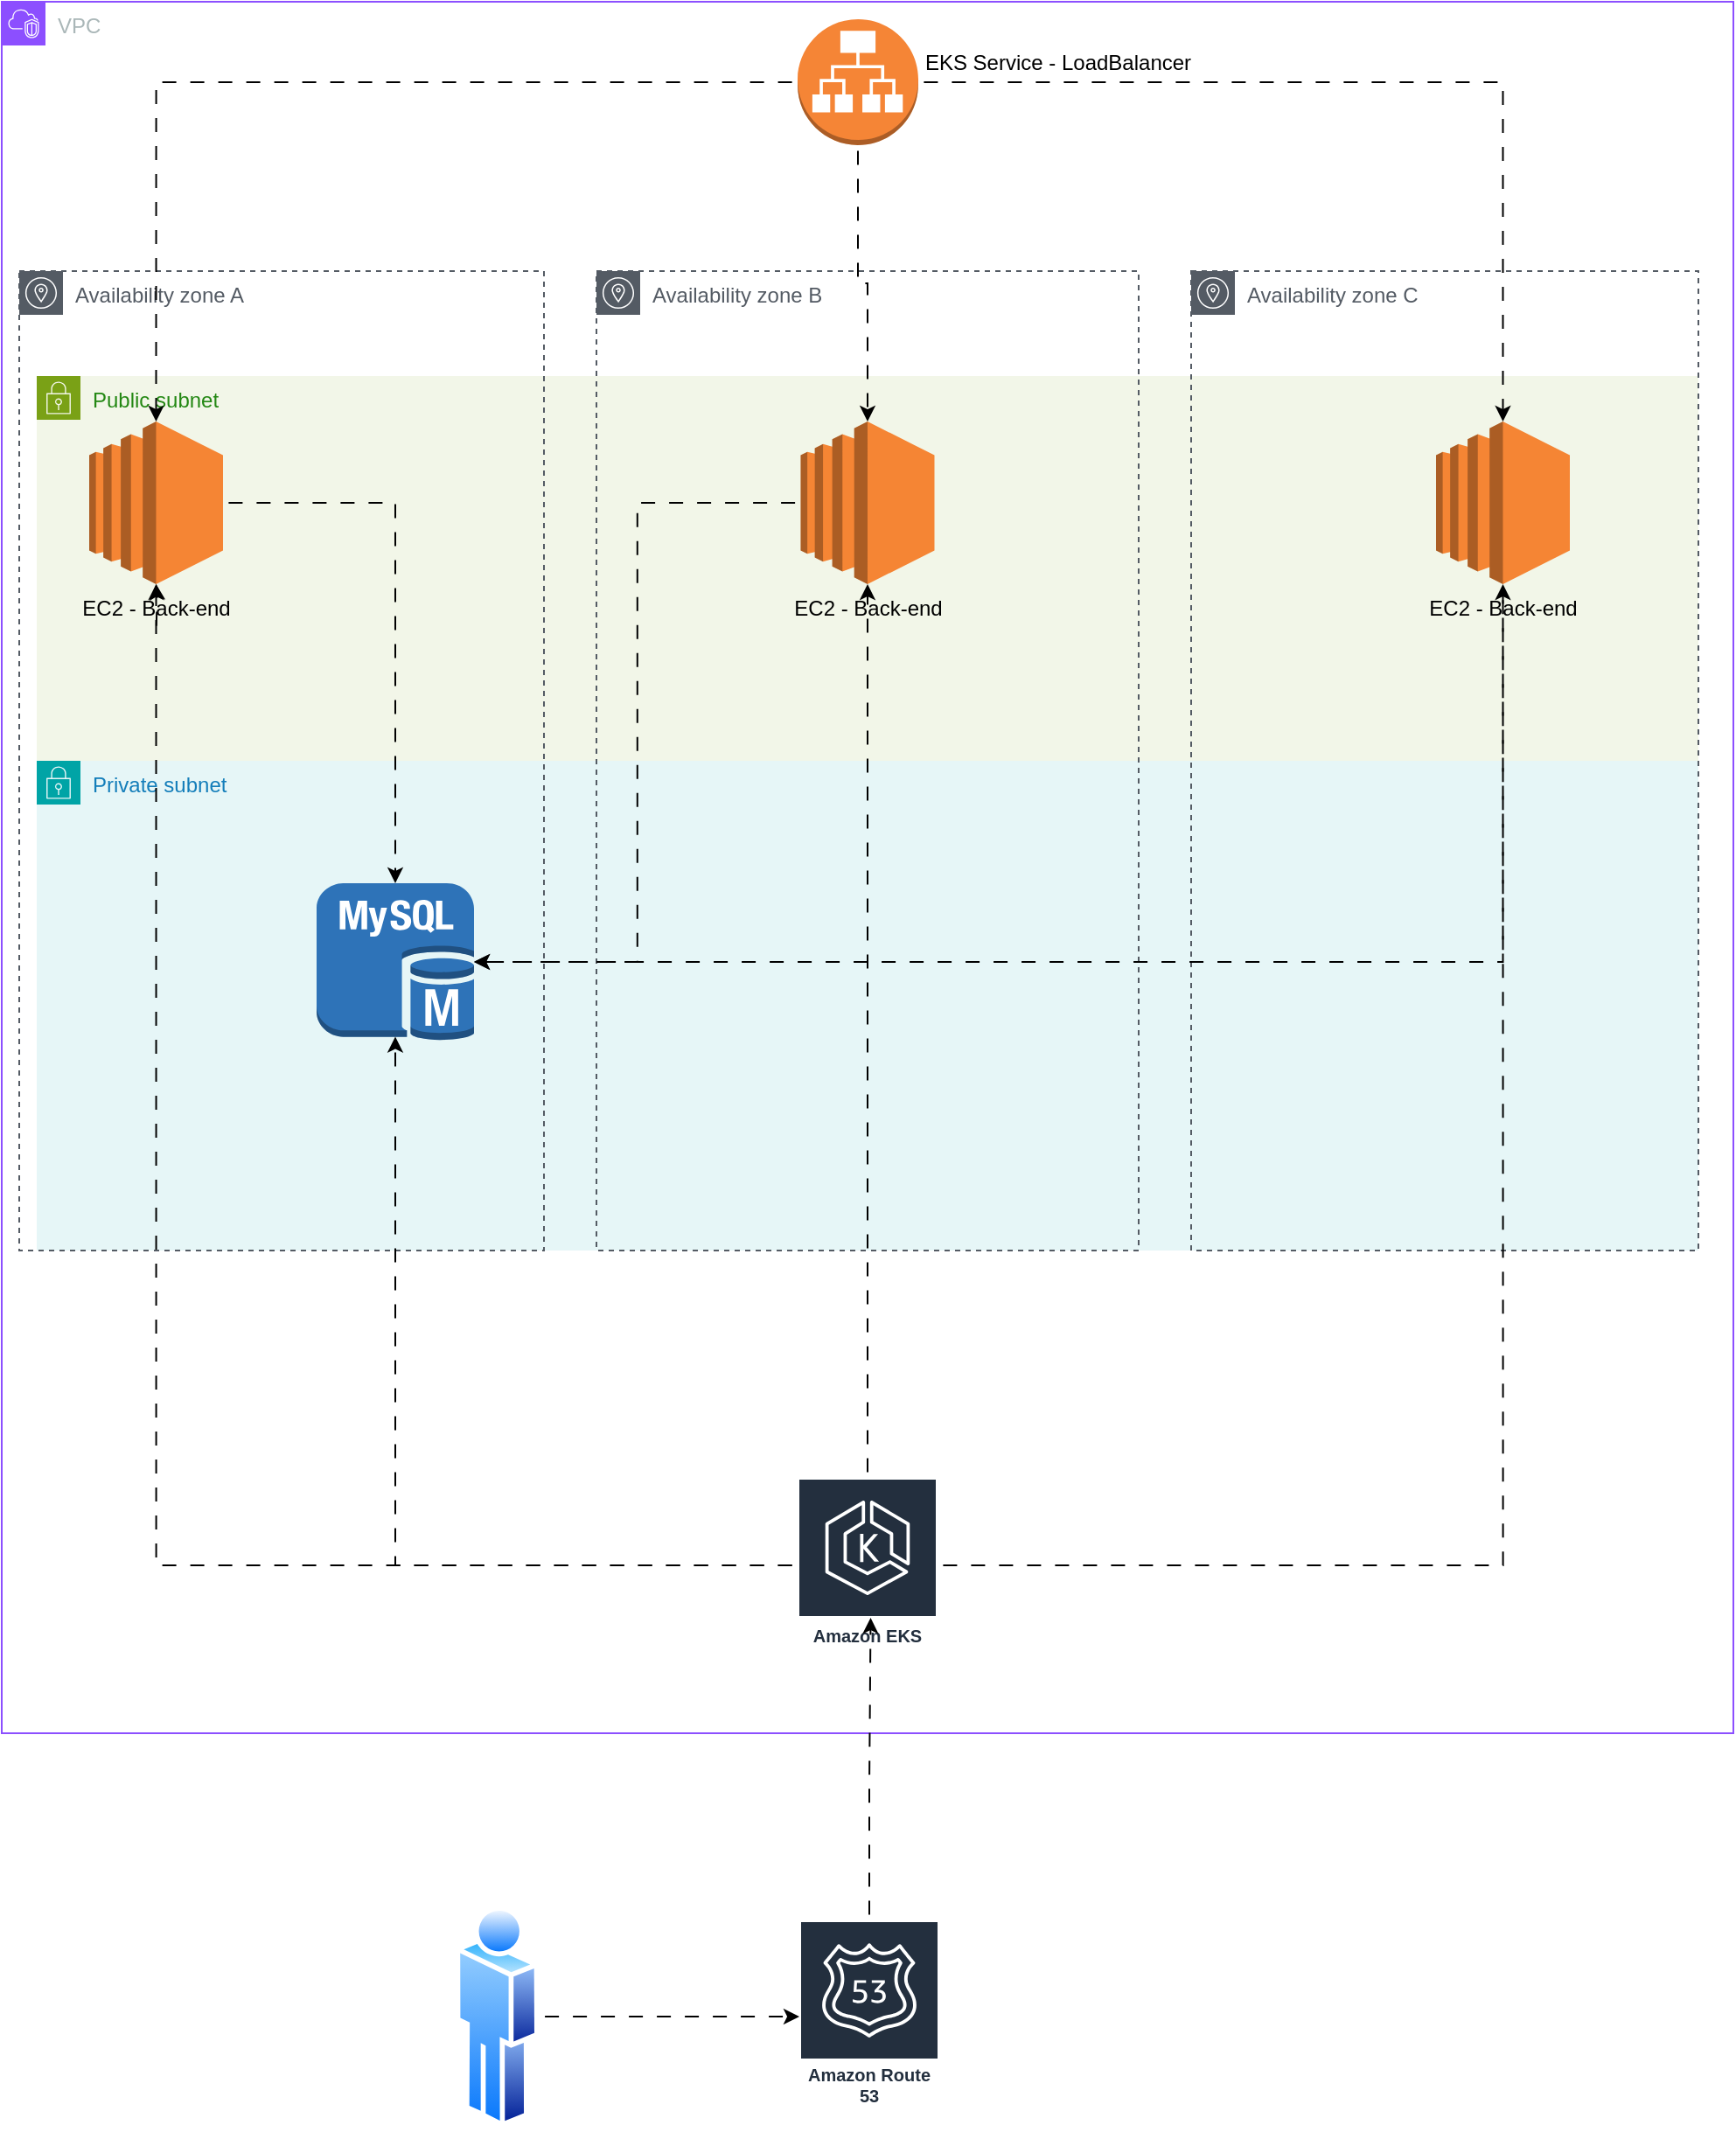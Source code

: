<mxfile version="23.0.2" type="device">
  <diagram name="Page-1" id="MeW_tLhQMm5o--yPTLHu">
    <mxGraphModel dx="1590" dy="2023" grid="1" gridSize="10" guides="1" tooltips="1" connect="1" arrows="1" fold="1" page="1" pageScale="1" pageWidth="850" pageHeight="1100" math="0" shadow="0">
      <root>
        <mxCell id="0" />
        <mxCell id="1" parent="0" />
        <mxCell id="8RbIQKCaRCh_7Imwv6yf-4" value="VPC" style="points=[[0,0],[0.25,0],[0.5,0],[0.75,0],[1,0],[1,0.25],[1,0.5],[1,0.75],[1,1],[0.75,1],[0.5,1],[0.25,1],[0,1],[0,0.75],[0,0.5],[0,0.25]];outlineConnect=0;gradientColor=none;html=1;whiteSpace=wrap;fontSize=12;fontStyle=0;container=1;pointerEvents=0;collapsible=0;recursiveResize=0;shape=mxgraph.aws4.group;grIcon=mxgraph.aws4.group_vpc2;strokeColor=#8C4FFF;fillColor=none;verticalAlign=top;align=left;spacingLeft=30;fontColor=#AAB7B8;dashed=0;" vertex="1" parent="1">
          <mxGeometry x="20" y="-390" width="990" height="990" as="geometry" />
        </mxCell>
        <mxCell id="8RbIQKCaRCh_7Imwv6yf-5" value="Public subnet" style="points=[[0,0],[0.25,0],[0.5,0],[0.75,0],[1,0],[1,0.25],[1,0.5],[1,0.75],[1,1],[0.75,1],[0.5,1],[0.25,1],[0,1],[0,0.75],[0,0.5],[0,0.25]];outlineConnect=0;gradientColor=none;html=1;whiteSpace=wrap;fontSize=12;fontStyle=0;container=1;pointerEvents=0;collapsible=0;recursiveResize=0;shape=mxgraph.aws4.group;grIcon=mxgraph.aws4.group_security_group;grStroke=0;strokeColor=#7AA116;fillColor=#F2F6E8;verticalAlign=top;align=left;spacingLeft=30;fontColor=#248814;dashed=0;" vertex="1" parent="8RbIQKCaRCh_7Imwv6yf-4">
          <mxGeometry x="20" y="214" width="950" height="500" as="geometry" />
        </mxCell>
        <mxCell id="8RbIQKCaRCh_7Imwv6yf-9" value="Private subnet" style="points=[[0,0],[0.25,0],[0.5,0],[0.75,0],[1,0],[1,0.25],[1,0.5],[1,0.75],[1,1],[0.75,1],[0.5,1],[0.25,1],[0,1],[0,0.75],[0,0.5],[0,0.25]];outlineConnect=0;gradientColor=none;html=1;whiteSpace=wrap;fontSize=12;fontStyle=0;container=1;pointerEvents=0;collapsible=0;recursiveResize=0;shape=mxgraph.aws4.group;grIcon=mxgraph.aws4.group_security_group;grStroke=0;strokeColor=#00A4A6;fillColor=#E6F6F7;verticalAlign=top;align=left;spacingLeft=30;fontColor=#147EBA;dashed=0;" vertex="1" parent="8RbIQKCaRCh_7Imwv6yf-5">
          <mxGeometry y="220" width="950" height="280" as="geometry" />
        </mxCell>
        <mxCell id="8RbIQKCaRCh_7Imwv6yf-7" value="Availability zone B" style="sketch=0;outlineConnect=0;gradientColor=none;html=1;whiteSpace=wrap;fontSize=12;fontStyle=0;shape=mxgraph.aws4.group;grIcon=mxgraph.aws4.group_availability_zone;strokeColor=#545B64;fillColor=none;verticalAlign=top;align=left;spacingLeft=30;fontColor=#545B64;dashed=1;" vertex="1" parent="8RbIQKCaRCh_7Imwv6yf-9">
          <mxGeometry x="320" y="-280" width="310" height="560" as="geometry" />
        </mxCell>
        <mxCell id="8RbIQKCaRCh_7Imwv6yf-12" value="EC2 - Back-end" style="outlineConnect=0;dashed=0;verticalLabelPosition=bottom;verticalAlign=top;align=center;html=1;shape=mxgraph.aws3.ec2;fillColor=#F58534;gradientColor=none;" vertex="1" parent="8RbIQKCaRCh_7Imwv6yf-9">
          <mxGeometry x="436.75" y="-194" width="76.5" height="93" as="geometry" />
        </mxCell>
        <mxCell id="8RbIQKCaRCh_7Imwv6yf-6" value="Availability zone A" style="sketch=0;outlineConnect=0;gradientColor=none;html=1;whiteSpace=wrap;fontSize=12;fontStyle=0;shape=mxgraph.aws4.group;grIcon=mxgraph.aws4.group_availability_zone;strokeColor=#545B64;fillColor=none;verticalAlign=top;align=left;spacingLeft=30;fontColor=#545B64;dashed=1;" vertex="1" parent="8RbIQKCaRCh_7Imwv6yf-5">
          <mxGeometry x="-10" y="-60" width="300" height="560" as="geometry" />
        </mxCell>
        <mxCell id="8RbIQKCaRCh_7Imwv6yf-10" value="EC2 - Back-end" style="outlineConnect=0;dashed=0;verticalLabelPosition=bottom;verticalAlign=top;align=center;html=1;shape=mxgraph.aws3.ec2;fillColor=#F58534;gradientColor=none;" vertex="1" parent="8RbIQKCaRCh_7Imwv6yf-5">
          <mxGeometry x="30" y="26" width="76.5" height="93" as="geometry" />
        </mxCell>
        <mxCell id="8RbIQKCaRCh_7Imwv6yf-25" value="" style="outlineConnect=0;dashed=0;verticalLabelPosition=bottom;verticalAlign=top;align=center;html=1;shape=mxgraph.aws3.mysql_db_instance;fillColor=#2E73B8;gradientColor=none;" vertex="1" parent="8RbIQKCaRCh_7Imwv6yf-5">
          <mxGeometry x="160" y="290" width="90" height="90" as="geometry" />
        </mxCell>
        <mxCell id="8RbIQKCaRCh_7Imwv6yf-31" style="edgeStyle=orthogonalEdgeStyle;rounded=0;orthogonalLoop=1;jettySize=auto;html=1;entryX=0.5;entryY=0;entryDx=0;entryDy=0;entryPerimeter=0;flowAnimation=1;" edge="1" parent="8RbIQKCaRCh_7Imwv6yf-5" source="8RbIQKCaRCh_7Imwv6yf-10" target="8RbIQKCaRCh_7Imwv6yf-25">
          <mxGeometry relative="1" as="geometry" />
        </mxCell>
        <mxCell id="8RbIQKCaRCh_7Imwv6yf-8" value="Availability zone C" style="sketch=0;outlineConnect=0;gradientColor=none;html=1;whiteSpace=wrap;fontSize=12;fontStyle=0;shape=mxgraph.aws4.group;grIcon=mxgraph.aws4.group_availability_zone;strokeColor=#545B64;fillColor=none;verticalAlign=top;align=left;spacingLeft=30;fontColor=#545B64;dashed=1;" vertex="1" parent="8RbIQKCaRCh_7Imwv6yf-5">
          <mxGeometry x="660" y="-60" width="290" height="560" as="geometry" />
        </mxCell>
        <mxCell id="8RbIQKCaRCh_7Imwv6yf-21" style="edgeStyle=orthogonalEdgeStyle;rounded=0;orthogonalLoop=1;jettySize=auto;html=1;flowAnimation=1;" edge="1" parent="8RbIQKCaRCh_7Imwv6yf-5" target="8RbIQKCaRCh_7Imwv6yf-10">
          <mxGeometry relative="1" as="geometry">
            <mxPoint x="68.333" y="146" as="sourcePoint" />
          </mxGeometry>
        </mxCell>
        <mxCell id="8RbIQKCaRCh_7Imwv6yf-14" value="EC2 - Back-end" style="outlineConnect=0;dashed=0;verticalLabelPosition=bottom;verticalAlign=top;align=center;html=1;shape=mxgraph.aws3.ec2;fillColor=#F58534;gradientColor=none;" vertex="1" parent="8RbIQKCaRCh_7Imwv6yf-5">
          <mxGeometry x="800" y="26" width="76.5" height="93" as="geometry" />
        </mxCell>
        <mxCell id="8RbIQKCaRCh_7Imwv6yf-48" style="edgeStyle=orthogonalEdgeStyle;rounded=0;orthogonalLoop=1;jettySize=auto;html=1;entryX=1;entryY=0.5;entryDx=0;entryDy=0;entryPerimeter=0;flowAnimation=1;" edge="1" parent="8RbIQKCaRCh_7Imwv6yf-5" source="8RbIQKCaRCh_7Imwv6yf-12" target="8RbIQKCaRCh_7Imwv6yf-25">
          <mxGeometry relative="1" as="geometry" />
        </mxCell>
        <mxCell id="8RbIQKCaRCh_7Imwv6yf-49" style="edgeStyle=orthogonalEdgeStyle;rounded=0;orthogonalLoop=1;jettySize=auto;html=1;entryX=1;entryY=0.5;entryDx=0;entryDy=0;entryPerimeter=0;flowAnimation=1;" edge="1" parent="8RbIQKCaRCh_7Imwv6yf-5" source="8RbIQKCaRCh_7Imwv6yf-14" target="8RbIQKCaRCh_7Imwv6yf-25">
          <mxGeometry relative="1" as="geometry">
            <Array as="points">
              <mxPoint x="838" y="335" />
            </Array>
          </mxGeometry>
        </mxCell>
        <mxCell id="8RbIQKCaRCh_7Imwv6yf-3" value="Amazon EKS" style="sketch=0;outlineConnect=0;fontColor=#232F3E;gradientColor=none;strokeColor=#ffffff;fillColor=#232F3E;dashed=0;verticalLabelPosition=middle;verticalAlign=bottom;align=center;html=1;whiteSpace=wrap;fontSize=10;fontStyle=1;spacing=3;shape=mxgraph.aws4.productIcon;prIcon=mxgraph.aws4.eks;" vertex="1" parent="8RbIQKCaRCh_7Imwv6yf-4">
          <mxGeometry x="455" y="844" width="80" height="100" as="geometry" />
        </mxCell>
        <mxCell id="8RbIQKCaRCh_7Imwv6yf-26" style="edgeStyle=orthogonalEdgeStyle;rounded=0;orthogonalLoop=1;jettySize=auto;html=1;entryX=0.5;entryY=0.975;entryDx=0;entryDy=0;entryPerimeter=0;flowAnimation=1;" edge="1" parent="8RbIQKCaRCh_7Imwv6yf-4" source="8RbIQKCaRCh_7Imwv6yf-3" target="8RbIQKCaRCh_7Imwv6yf-25">
          <mxGeometry relative="1" as="geometry" />
        </mxCell>
        <mxCell id="8RbIQKCaRCh_7Imwv6yf-37" value="" style="edgeStyle=orthogonalEdgeStyle;rounded=0;orthogonalLoop=1;jettySize=auto;html=1;entryX=0.5;entryY=1;entryDx=0;entryDy=0;entryPerimeter=0;flowAnimation=1;" edge="1" parent="8RbIQKCaRCh_7Imwv6yf-4" source="8RbIQKCaRCh_7Imwv6yf-3" target="8RbIQKCaRCh_7Imwv6yf-10">
          <mxGeometry relative="1" as="geometry">
            <mxPoint x="475" y="504" as="sourcePoint" />
            <mxPoint x="88.333" y="432" as="targetPoint" />
          </mxGeometry>
        </mxCell>
        <mxCell id="8RbIQKCaRCh_7Imwv6yf-41" value="" style="edgeStyle=orthogonalEdgeStyle;rounded=0;orthogonalLoop=1;jettySize=auto;html=1;entryX=0.5;entryY=1;entryDx=0;entryDy=0;entryPerimeter=0;flowAnimation=1;" edge="1" parent="8RbIQKCaRCh_7Imwv6yf-4" source="8RbIQKCaRCh_7Imwv6yf-3" target="8RbIQKCaRCh_7Imwv6yf-14">
          <mxGeometry relative="1" as="geometry">
            <mxPoint x="555" y="504" as="sourcePoint" />
            <mxPoint x="905" y="432" as="targetPoint" />
          </mxGeometry>
        </mxCell>
        <mxCell id="8RbIQKCaRCh_7Imwv6yf-46" style="edgeStyle=orthogonalEdgeStyle;rounded=0;orthogonalLoop=1;jettySize=auto;html=1;flowAnimation=1;" edge="1" parent="8RbIQKCaRCh_7Imwv6yf-4" source="8RbIQKCaRCh_7Imwv6yf-42" target="8RbIQKCaRCh_7Imwv6yf-14">
          <mxGeometry relative="1" as="geometry" />
        </mxCell>
        <mxCell id="8RbIQKCaRCh_7Imwv6yf-42" value="" style="outlineConnect=0;dashed=0;verticalLabelPosition=bottom;verticalAlign=top;align=center;html=1;shape=mxgraph.aws3.application_load_balancer;fillColor=#F58536;gradientColor=none;" vertex="1" parent="8RbIQKCaRCh_7Imwv6yf-4">
          <mxGeometry x="455" y="10" width="69" height="72" as="geometry" />
        </mxCell>
        <mxCell id="8RbIQKCaRCh_7Imwv6yf-43" value="EKS Service - LoadBalancer" style="text;html=1;strokeColor=none;fillColor=none;align=center;verticalAlign=middle;whiteSpace=wrap;rounded=0;" vertex="1" parent="8RbIQKCaRCh_7Imwv6yf-4">
          <mxGeometry x="524" y="20" width="160" height="30" as="geometry" />
        </mxCell>
        <mxCell id="8RbIQKCaRCh_7Imwv6yf-45" style="edgeStyle=orthogonalEdgeStyle;rounded=0;orthogonalLoop=1;jettySize=auto;html=1;entryX=0.5;entryY=0;entryDx=0;entryDy=0;entryPerimeter=0;flowAnimation=1;" edge="1" parent="8RbIQKCaRCh_7Imwv6yf-4" source="8RbIQKCaRCh_7Imwv6yf-42" target="8RbIQKCaRCh_7Imwv6yf-10">
          <mxGeometry relative="1" as="geometry" />
        </mxCell>
        <mxCell id="8RbIQKCaRCh_7Imwv6yf-39" value="" style="edgeStyle=orthogonalEdgeStyle;rounded=0;orthogonalLoop=1;jettySize=auto;html=1;entryX=0.5;entryY=1;entryDx=0;entryDy=0;entryPerimeter=0;flowAnimation=1;" edge="1" parent="8RbIQKCaRCh_7Imwv6yf-4" source="8RbIQKCaRCh_7Imwv6yf-3" target="8RbIQKCaRCh_7Imwv6yf-12">
          <mxGeometry relative="1" as="geometry">
            <mxPoint x="515" y="454" as="sourcePoint" />
            <mxPoint x="428.25" y="434" as="targetPoint" />
          </mxGeometry>
        </mxCell>
        <mxCell id="8RbIQKCaRCh_7Imwv6yf-47" style="edgeStyle=orthogonalEdgeStyle;rounded=0;orthogonalLoop=1;jettySize=auto;html=1;entryX=0.5;entryY=0;entryDx=0;entryDy=0;entryPerimeter=0;flowAnimation=1;" edge="1" parent="8RbIQKCaRCh_7Imwv6yf-4" source="8RbIQKCaRCh_7Imwv6yf-42" target="8RbIQKCaRCh_7Imwv6yf-12">
          <mxGeometry relative="1" as="geometry" />
        </mxCell>
        <mxCell id="8RbIQKCaRCh_7Imwv6yf-35" style="edgeStyle=orthogonalEdgeStyle;rounded=0;orthogonalLoop=1;jettySize=auto;html=1;flowAnimation=1;" edge="1" parent="1" source="8RbIQKCaRCh_7Imwv6yf-19" target="8RbIQKCaRCh_7Imwv6yf-20">
          <mxGeometry relative="1" as="geometry" />
        </mxCell>
        <mxCell id="8RbIQKCaRCh_7Imwv6yf-19" value="" style="image;aspect=fixed;perimeter=ellipsePerimeter;html=1;align=center;shadow=0;dashed=0;spacingTop=3;image=img/lib/active_directory/user.svg;" vertex="1" parent="1">
          <mxGeometry x="279.25" y="697" width="48.1" height="130" as="geometry" />
        </mxCell>
        <mxCell id="8RbIQKCaRCh_7Imwv6yf-20" value="Amazon Route 53" style="sketch=0;outlineConnect=0;fontColor=#232F3E;gradientColor=none;strokeColor=#ffffff;fillColor=#232F3E;dashed=0;verticalLabelPosition=middle;verticalAlign=bottom;align=center;html=1;whiteSpace=wrap;fontSize=10;fontStyle=1;spacing=3;shape=mxgraph.aws4.productIcon;prIcon=mxgraph.aws4.route_53;" vertex="1" parent="1">
          <mxGeometry x="476" y="707" width="80" height="110" as="geometry" />
        </mxCell>
        <mxCell id="8RbIQKCaRCh_7Imwv6yf-34" style="edgeStyle=orthogonalEdgeStyle;rounded=0;orthogonalLoop=1;jettySize=auto;html=1;entryX=0.522;entryY=0.8;entryDx=0;entryDy=0;entryPerimeter=0;flowAnimation=1;" edge="1" parent="1" source="8RbIQKCaRCh_7Imwv6yf-20" target="8RbIQKCaRCh_7Imwv6yf-3">
          <mxGeometry relative="1" as="geometry" />
        </mxCell>
      </root>
    </mxGraphModel>
  </diagram>
</mxfile>
